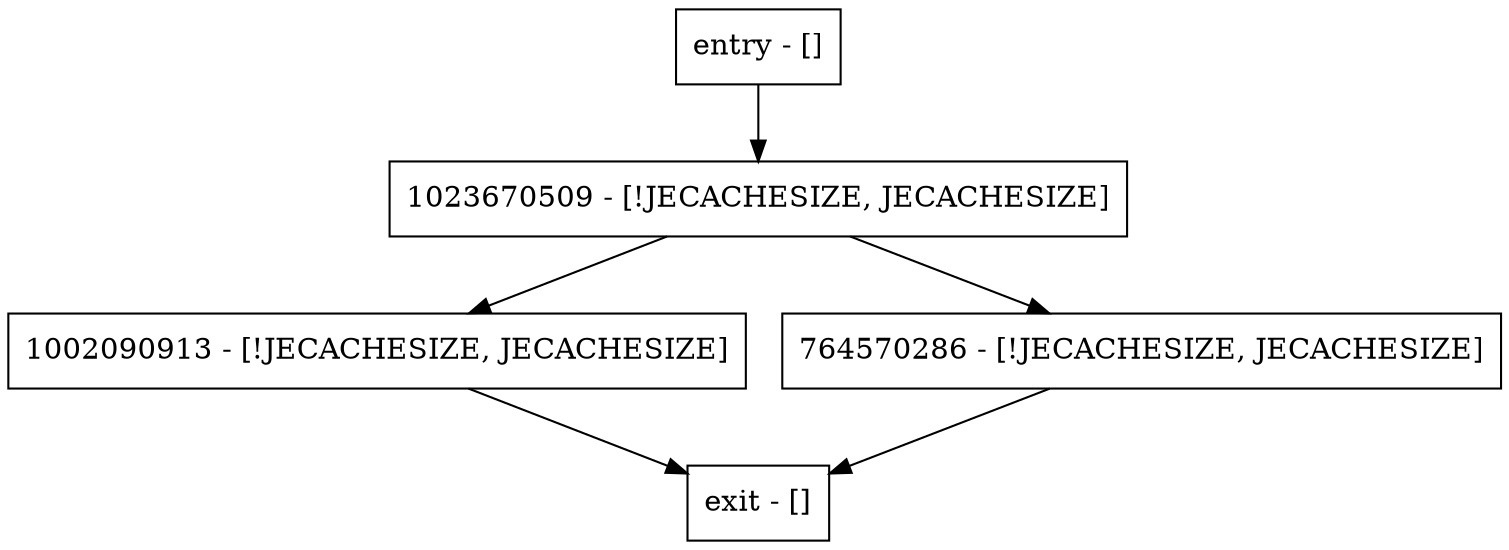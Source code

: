 digraph getExtraMemorySize {
node [shape=record];
1023670509 [label="1023670509 - [!JECACHESIZE, JECACHESIZE]"];
1002090913 [label="1002090913 - [!JECACHESIZE, JECACHESIZE]"];
entry [label="entry - []"];
exit [label="exit - []"];
764570286 [label="764570286 - [!JECACHESIZE, JECACHESIZE]"];
entry;
exit;
1023670509 -> 1002090913;
1023670509 -> 764570286;
1002090913 -> exit;
entry -> 1023670509;
764570286 -> exit;
}
